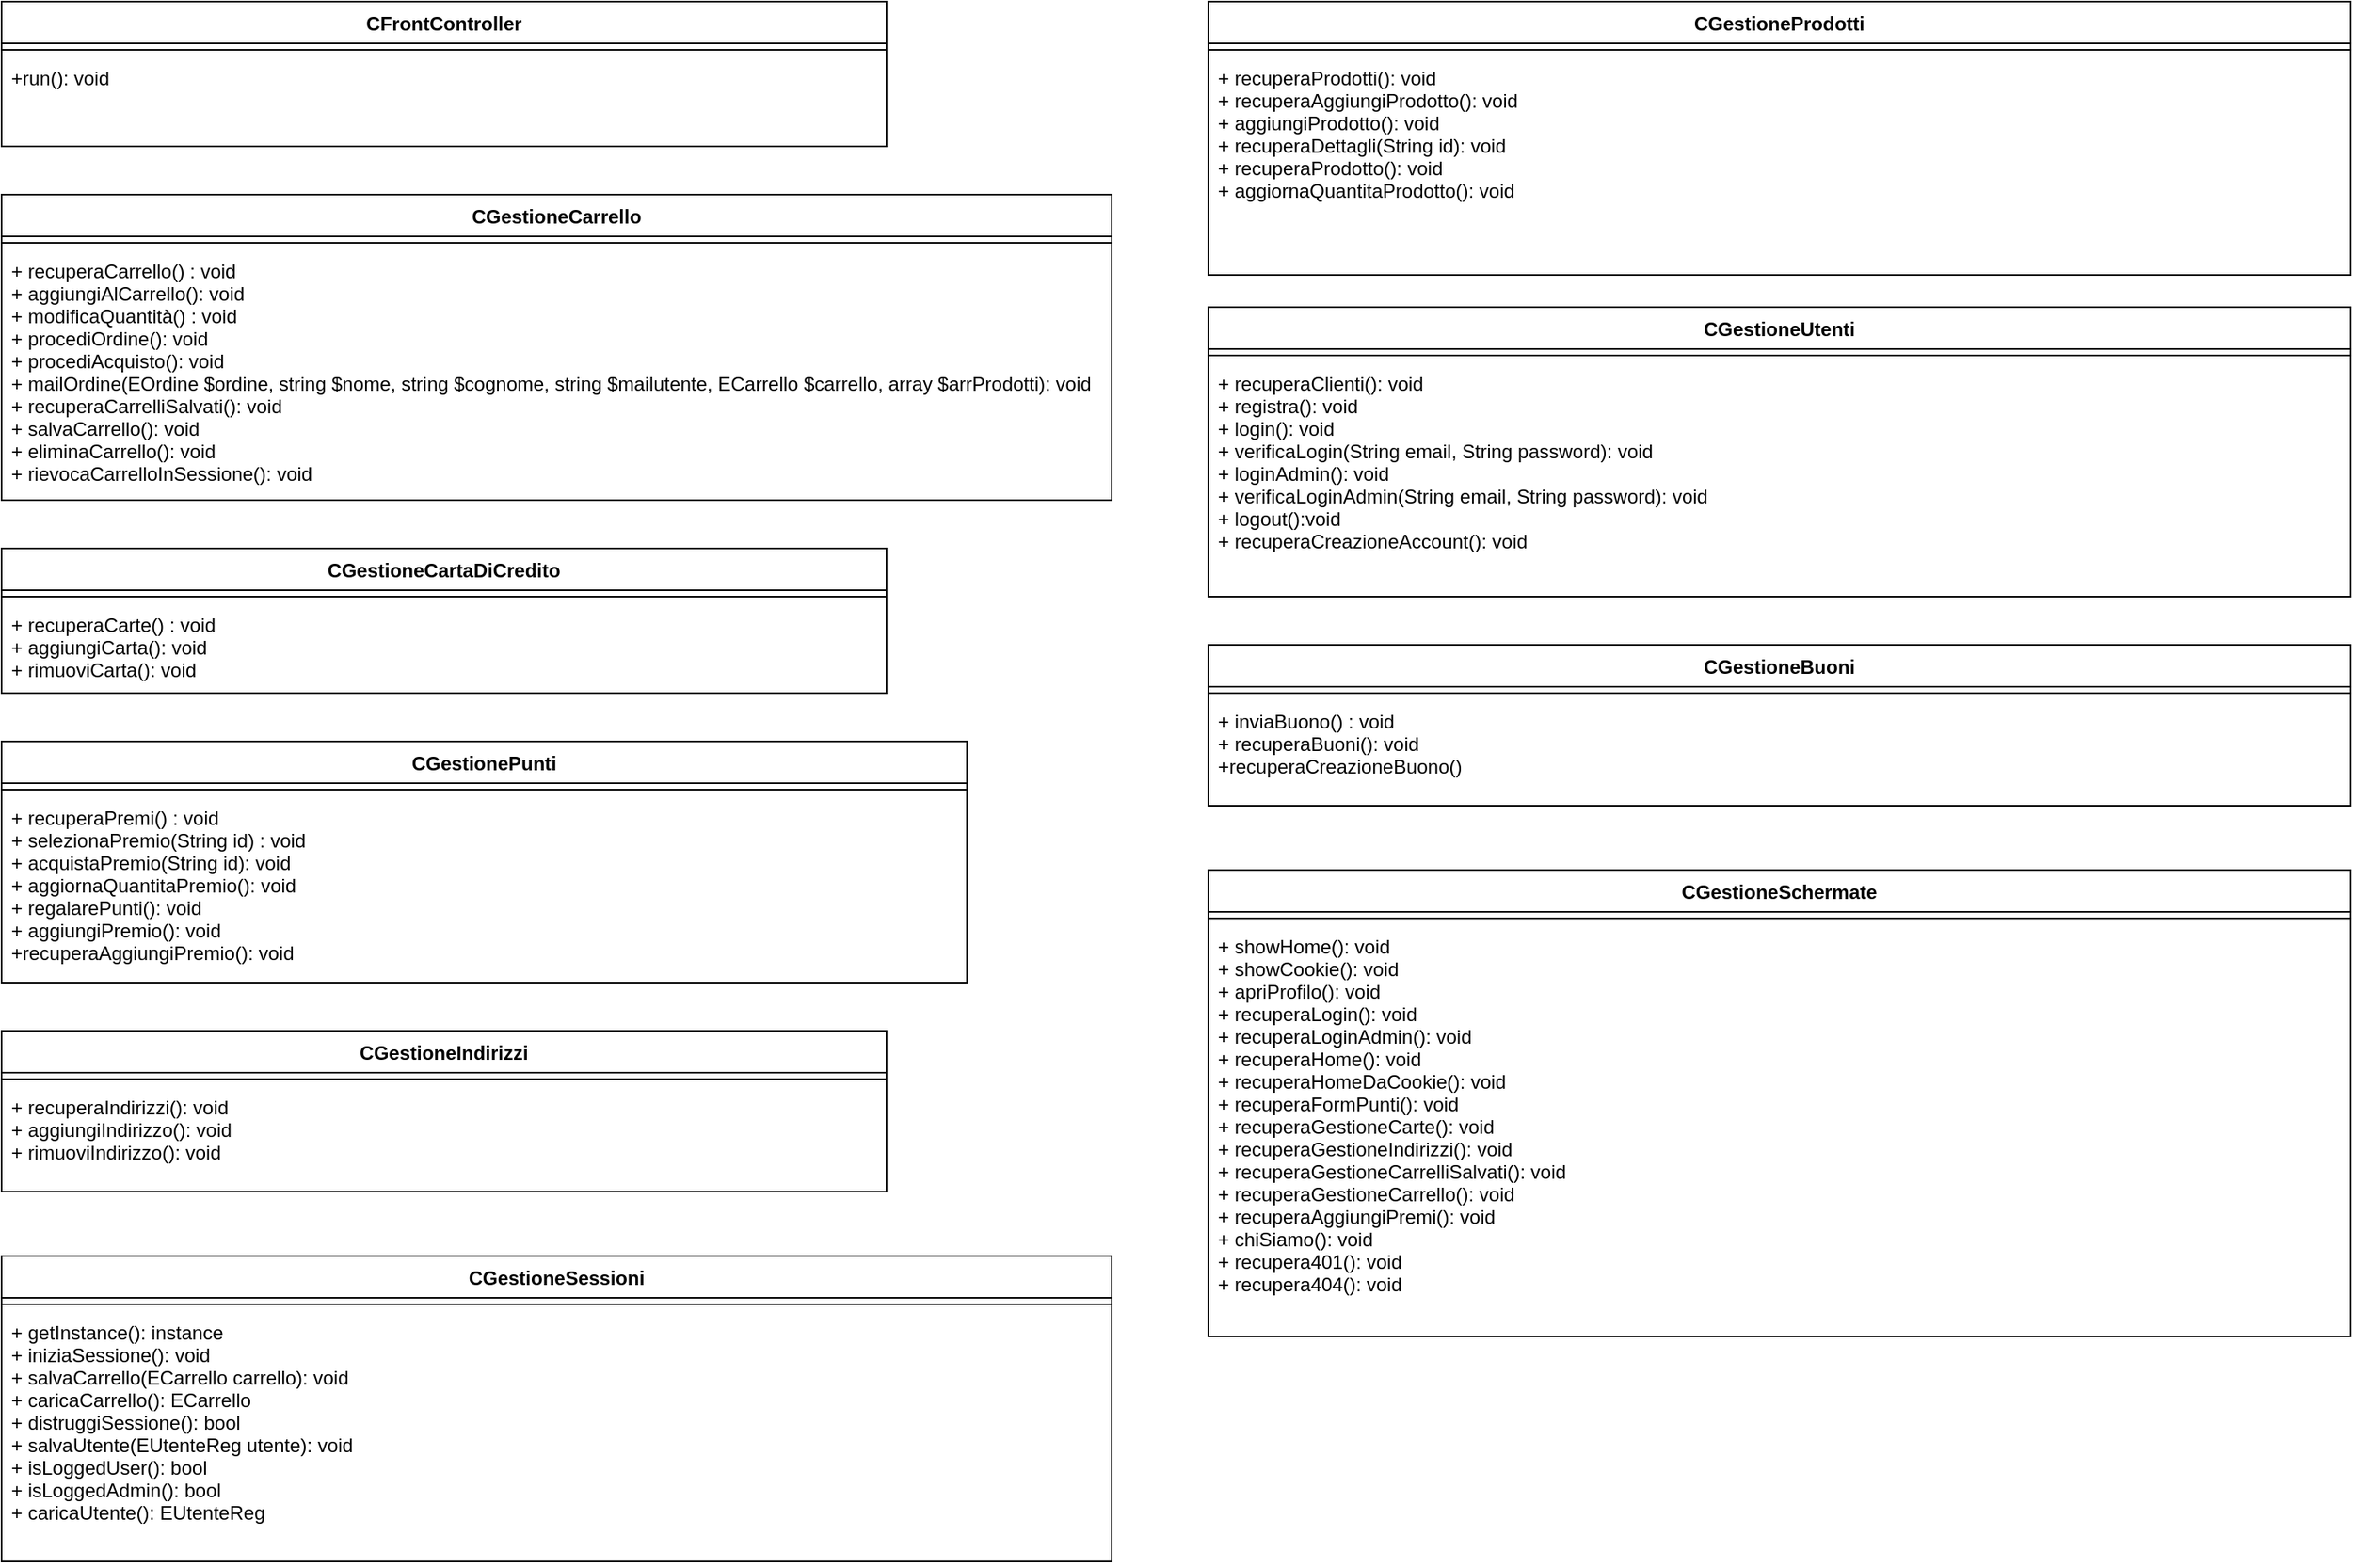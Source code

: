 <mxfile version="14.6.13" type="device"><diagram id="lhzLBeUm8Wvk3k8_n65S" name="Pagina-1"><mxGraphModel dx="1932" dy="1974" grid="1" gridSize="10" guides="1" tooltips="1" connect="1" arrows="1" fold="1" page="1" pageScale="1" pageWidth="827" pageHeight="1169" math="0" shadow="0"><root><mxCell id="0"/><mxCell id="1" parent="0"/><mxCell id="4fCuLbovst42C3iiFz0j-1" value="CFrontController" style="swimlane;fontStyle=1;align=center;verticalAlign=top;childLayout=stackLayout;horizontal=1;startSize=26;horizontalStack=0;resizeParent=1;resizeParentMax=0;resizeLast=0;collapsible=1;marginBottom=0;" parent="1" vertex="1"><mxGeometry x="-720" y="-170" width="550" height="90" as="geometry"/></mxCell><mxCell id="4fCuLbovst42C3iiFz0j-2" value="" style="line;strokeWidth=1;fillColor=none;align=left;verticalAlign=middle;spacingTop=-1;spacingLeft=3;spacingRight=3;rotatable=0;labelPosition=right;points=[];portConstraint=eastwest;" parent="4fCuLbovst42C3iiFz0j-1" vertex="1"><mxGeometry y="26" width="550" height="8" as="geometry"/></mxCell><mxCell id="4fCuLbovst42C3iiFz0j-3" value="+run(): void" style="text;strokeColor=none;fillColor=none;align=left;verticalAlign=top;spacingLeft=4;spacingRight=4;overflow=hidden;rotatable=0;points=[[0,0.5],[1,0.5]];portConstraint=eastwest;" parent="4fCuLbovst42C3iiFz0j-1" vertex="1"><mxGeometry y="34" width="550" height="56" as="geometry"/></mxCell><mxCell id="4fCuLbovst42C3iiFz0j-14" value="CGestionePunti" style="swimlane;fontStyle=1;align=center;verticalAlign=top;childLayout=stackLayout;horizontal=1;startSize=26;horizontalStack=0;resizeParent=1;resizeParentMax=0;resizeLast=0;collapsible=1;marginBottom=0;" parent="1" vertex="1"><mxGeometry x="-720" y="290" width="600" height="150" as="geometry"/></mxCell><mxCell id="4fCuLbovst42C3iiFz0j-15" value="" style="line;strokeWidth=1;fillColor=none;align=left;verticalAlign=middle;spacingTop=-1;spacingLeft=3;spacingRight=3;rotatable=0;labelPosition=right;points=[];portConstraint=eastwest;" parent="4fCuLbovst42C3iiFz0j-14" vertex="1"><mxGeometry y="26" width="600" height="8" as="geometry"/></mxCell><mxCell id="4fCuLbovst42C3iiFz0j-16" value="+ recuperaPremi() : void&#10;+ selezionaPremio(String id) : void&#10;+ acquistaPremio(String id): void&#10;+ aggiornaQuantitaPremio(): void&#10;+ regalarePunti(): void  &#10;+ aggiungiPremio(): void&#10;+recuperaAggiungiPremio(): void" style="text;strokeColor=none;fillColor=none;align=left;verticalAlign=top;spacingLeft=4;spacingRight=4;overflow=hidden;rotatable=0;points=[[0,0.5],[1,0.5]];portConstraint=eastwest;" parent="4fCuLbovst42C3iiFz0j-14" vertex="1"><mxGeometry y="34" width="600" height="116" as="geometry"/></mxCell><mxCell id="4fCuLbovst42C3iiFz0j-17" value="CGestioneCartaDiCredito" style="swimlane;fontStyle=1;align=center;verticalAlign=top;childLayout=stackLayout;horizontal=1;startSize=26;horizontalStack=0;resizeParent=1;resizeParentMax=0;resizeLast=0;collapsible=1;marginBottom=0;" parent="1" vertex="1"><mxGeometry x="-720" y="170" width="550" height="90" as="geometry"/></mxCell><mxCell id="4fCuLbovst42C3iiFz0j-18" value="" style="line;strokeWidth=1;fillColor=none;align=left;verticalAlign=middle;spacingTop=-1;spacingLeft=3;spacingRight=3;rotatable=0;labelPosition=right;points=[];portConstraint=eastwest;" parent="4fCuLbovst42C3iiFz0j-17" vertex="1"><mxGeometry y="26" width="550" height="8" as="geometry"/></mxCell><mxCell id="4fCuLbovst42C3iiFz0j-19" value="+ recuperaCarte() : void&#10;+ aggiungiCarta(): void&#10;+ rimuoviCarta(): void" style="text;strokeColor=none;fillColor=none;align=left;verticalAlign=top;spacingLeft=4;spacingRight=4;overflow=hidden;rotatable=0;points=[[0,0.5],[1,0.5]];portConstraint=eastwest;" parent="4fCuLbovst42C3iiFz0j-17" vertex="1"><mxGeometry y="34" width="550" height="56" as="geometry"/></mxCell><mxCell id="4fCuLbovst42C3iiFz0j-23" value="CGestioneIndirizzi" style="swimlane;fontStyle=1;align=center;verticalAlign=top;childLayout=stackLayout;horizontal=1;startSize=26;horizontalStack=0;resizeParent=1;resizeParentMax=0;resizeLast=0;collapsible=1;marginBottom=0;" parent="1" vertex="1"><mxGeometry x="-720" y="470" width="550" height="100" as="geometry"/></mxCell><mxCell id="4fCuLbovst42C3iiFz0j-24" value="" style="line;strokeWidth=1;fillColor=none;align=left;verticalAlign=middle;spacingTop=-1;spacingLeft=3;spacingRight=3;rotatable=0;labelPosition=right;points=[];portConstraint=eastwest;" parent="4fCuLbovst42C3iiFz0j-23" vertex="1"><mxGeometry y="26" width="550" height="8" as="geometry"/></mxCell><mxCell id="4fCuLbovst42C3iiFz0j-25" value="+ recuperaIndirizzi(): void&#10;+ aggiungiIndirizzo(): void&#10;+ rimuoviIndirizzo(): void" style="text;strokeColor=none;fillColor=none;align=left;verticalAlign=top;spacingLeft=4;spacingRight=4;overflow=hidden;rotatable=0;points=[[0,0.5],[1,0.5]];portConstraint=eastwest;" parent="4fCuLbovst42C3iiFz0j-23" vertex="1"><mxGeometry y="34" width="550" height="66" as="geometry"/></mxCell><mxCell id="4fCuLbovst42C3iiFz0j-41" value="CGestioneCarrello" style="swimlane;fontStyle=1;align=center;verticalAlign=top;childLayout=stackLayout;horizontal=1;startSize=26;horizontalStack=0;resizeParent=1;resizeParentMax=0;resizeLast=0;collapsible=1;marginBottom=0;" parent="1" vertex="1"><mxGeometry x="-720" y="-50" width="690" height="190" as="geometry"/></mxCell><mxCell id="4fCuLbovst42C3iiFz0j-42" value="" style="line;strokeWidth=1;fillColor=none;align=left;verticalAlign=middle;spacingTop=-1;spacingLeft=3;spacingRight=3;rotatable=0;labelPosition=right;points=[];portConstraint=eastwest;" parent="4fCuLbovst42C3iiFz0j-41" vertex="1"><mxGeometry y="26" width="690" height="8" as="geometry"/></mxCell><mxCell id="4fCuLbovst42C3iiFz0j-43" value="+ recuperaCarrello() : void&#10;+ aggiungiAlCarrello(): void&#10;+ modificaQuantità() : void&#10;+ procediOrdine(): void&#10;+ procediAcquisto(): void&#10;+ mailOrdine(EOrdine $ordine, string $nome, string $cognome, string $mailutente, ECarrello $carrello, array $arrProdotti): void&#10;+ recuperaCarrelliSalvati(): void&#10;+ salvaCarrello(): void&#10;+ eliminaCarrello(): void&#10;+ rievocaCarrelloInSessione(): void" style="text;strokeColor=none;fillColor=none;align=left;verticalAlign=top;spacingLeft=4;spacingRight=4;overflow=hidden;rotatable=0;points=[[0,0.5],[1,0.5]];portConstraint=eastwest;" parent="4fCuLbovst42C3iiFz0j-41" vertex="1"><mxGeometry y="34" width="690" height="156" as="geometry"/></mxCell><mxCell id="4fCuLbovst42C3iiFz0j-50" value="CGestioneProdotti" style="swimlane;fontStyle=1;align=center;verticalAlign=top;childLayout=stackLayout;horizontal=1;startSize=26;horizontalStack=0;resizeParent=1;resizeParentMax=0;resizeLast=0;collapsible=1;marginBottom=0;" parent="1" vertex="1"><mxGeometry x="30" y="-170" width="710" height="170" as="geometry"/></mxCell><mxCell id="4fCuLbovst42C3iiFz0j-51" value="" style="line;strokeWidth=1;fillColor=none;align=left;verticalAlign=middle;spacingTop=-1;spacingLeft=3;spacingRight=3;rotatable=0;labelPosition=right;points=[];portConstraint=eastwest;" parent="4fCuLbovst42C3iiFz0j-50" vertex="1"><mxGeometry y="26" width="710" height="8" as="geometry"/></mxCell><mxCell id="4fCuLbovst42C3iiFz0j-52" value="+ recuperaProdotti(): void&#10;+ recuperaAggiungiProdotto(): void&#10;+ aggiungiProdotto(): void&#10;+ recuperaDettagli(String id): void&#10;+ recuperaProdotto(): void&#10;+ aggiornaQuantitaProdotto(): void" style="text;strokeColor=none;fillColor=none;align=left;verticalAlign=top;spacingLeft=4;spacingRight=4;overflow=hidden;rotatable=0;points=[[0,0.5],[1,0.5]];portConstraint=eastwest;" parent="4fCuLbovst42C3iiFz0j-50" vertex="1"><mxGeometry y="34" width="710" height="136" as="geometry"/></mxCell><mxCell id="4fCuLbovst42C3iiFz0j-60" value="CGestioneBuoni" style="swimlane;fontStyle=1;align=center;verticalAlign=top;childLayout=stackLayout;horizontal=1;startSize=26;horizontalStack=0;resizeParent=1;resizeParentMax=0;resizeLast=0;collapsible=1;marginBottom=0;" parent="1" vertex="1"><mxGeometry x="30" y="230" width="710" height="100" as="geometry"/></mxCell><mxCell id="4fCuLbovst42C3iiFz0j-61" value="" style="line;strokeWidth=1;fillColor=none;align=left;verticalAlign=middle;spacingTop=-1;spacingLeft=3;spacingRight=3;rotatable=0;labelPosition=right;points=[];portConstraint=eastwest;" parent="4fCuLbovst42C3iiFz0j-60" vertex="1"><mxGeometry y="26" width="710" height="8" as="geometry"/></mxCell><mxCell id="4fCuLbovst42C3iiFz0j-62" value="+ inviaBuono() : void&#10;+ recuperaBuoni(): void&#10;+recuperaCreazioneBuono()" style="text;strokeColor=none;fillColor=none;align=left;verticalAlign=top;spacingLeft=4;spacingRight=4;overflow=hidden;rotatable=0;points=[[0,0.5],[1,0.5]];portConstraint=eastwest;" parent="4fCuLbovst42C3iiFz0j-60" vertex="1"><mxGeometry y="34" width="710" height="66" as="geometry"/></mxCell><mxCell id="xmkE3_aKrSSR-ZVhg_d1-1" value="CGestioneSchermate" style="swimlane;fontStyle=1;align=center;verticalAlign=top;childLayout=stackLayout;horizontal=1;startSize=26;horizontalStack=0;resizeParent=1;resizeParentMax=0;resizeLast=0;collapsible=1;marginBottom=0;" parent="1" vertex="1"><mxGeometry x="30" y="370" width="710" height="290" as="geometry"/></mxCell><mxCell id="xmkE3_aKrSSR-ZVhg_d1-2" value="" style="line;strokeWidth=1;fillColor=none;align=left;verticalAlign=middle;spacingTop=-1;spacingLeft=3;spacingRight=3;rotatable=0;labelPosition=right;points=[];portConstraint=eastwest;" parent="xmkE3_aKrSSR-ZVhg_d1-1" vertex="1"><mxGeometry y="26" width="710" height="8" as="geometry"/></mxCell><mxCell id="xmkE3_aKrSSR-ZVhg_d1-3" value="+ showHome(): void&#10;+ showCookie(): void&#10;+ apriProfilo(): void&#10;+ recuperaLogin(): void&#10;+ recuperaLoginAdmin(): void&#10;+ recuperaHome(): void&#10;+ recuperaHomeDaCookie(): void&#10;+ recuperaFormPunti(): void&#10;+ recuperaGestioneCarte(): void&#10;+ recuperaGestioneIndirizzi(): void&#10;+ recuperaGestioneCarrelliSalvati(): void&#10;+ recuperaGestioneCarrello(): void&#10;+ recuperaAggiungiPremi(): void&#10;+ chiSiamo(): void&#10;+ recupera401(): void&#10;+ recupera404(): void" style="text;strokeColor=none;fillColor=none;align=left;verticalAlign=top;spacingLeft=4;spacingRight=4;overflow=hidden;rotatable=0;points=[[0,0.5],[1,0.5]];portConstraint=eastwest;" parent="xmkE3_aKrSSR-ZVhg_d1-1" vertex="1"><mxGeometry y="34" width="710" height="256" as="geometry"/></mxCell><mxCell id="apiXKwtgBQ-YOA4jOFiP-1" value="CGestioneUtenti" style="swimlane;fontStyle=1;align=center;verticalAlign=top;childLayout=stackLayout;horizontal=1;startSize=26;horizontalStack=0;resizeParent=1;resizeParentMax=0;resizeLast=0;collapsible=1;marginBottom=0;" parent="1" vertex="1"><mxGeometry x="30" y="20" width="710" height="180" as="geometry"/></mxCell><mxCell id="apiXKwtgBQ-YOA4jOFiP-2" value="" style="line;strokeWidth=1;fillColor=none;align=left;verticalAlign=middle;spacingTop=-1;spacingLeft=3;spacingRight=3;rotatable=0;labelPosition=right;points=[];portConstraint=eastwest;" parent="apiXKwtgBQ-YOA4jOFiP-1" vertex="1"><mxGeometry y="26" width="710" height="8" as="geometry"/></mxCell><mxCell id="apiXKwtgBQ-YOA4jOFiP-3" value="+ recuperaClienti(): void&#10;+ registra(): void&#10;+ login(): void&#10;+ verificaLogin(String email, String password): void&#10;+ loginAdmin(): void&#10;+ verificaLoginAdmin(String email, String password): void&#10;+ logout():void&#10;+ recuperaCreazioneAccount(): void" style="text;strokeColor=none;fillColor=none;align=left;verticalAlign=top;spacingLeft=4;spacingRight=4;overflow=hidden;rotatable=0;points=[[0,0.5],[1,0.5]];portConstraint=eastwest;" parent="apiXKwtgBQ-YOA4jOFiP-1" vertex="1"><mxGeometry y="34" width="710" height="146" as="geometry"/></mxCell><mxCell id="3M_fC99kZfVYIOrE3D9s-1" value="CGestioneSessioni" style="swimlane;fontStyle=1;align=center;verticalAlign=top;childLayout=stackLayout;horizontal=1;startSize=26;horizontalStack=0;resizeParent=1;resizeParentMax=0;resizeLast=0;collapsible=1;marginBottom=0;" parent="1" vertex="1"><mxGeometry x="-720" y="610" width="690" height="190" as="geometry"/></mxCell><mxCell id="3M_fC99kZfVYIOrE3D9s-2" value="" style="line;strokeWidth=1;fillColor=none;align=left;verticalAlign=middle;spacingTop=-1;spacingLeft=3;spacingRight=3;rotatable=0;labelPosition=right;points=[];portConstraint=eastwest;" parent="3M_fC99kZfVYIOrE3D9s-1" vertex="1"><mxGeometry y="26" width="690" height="8" as="geometry"/></mxCell><mxCell id="3M_fC99kZfVYIOrE3D9s-3" value="+ getInstance(): instance&#10;+ iniziaSessione(): void&#10;+ salvaCarrello(ECarrello carrello): void&#10;+ caricaCarrello(): ECarrello&#10;+ distruggiSessione(): bool&#10;+ salvaUtente(EUtenteReg utente): void&#10;+ isLoggedUser(): bool&#10;+ isLoggedAdmin(): bool&#10;+ caricaUtente(): EUtenteReg" style="text;strokeColor=none;fillColor=none;align=left;verticalAlign=top;spacingLeft=4;spacingRight=4;overflow=hidden;rotatable=0;points=[[0,0.5],[1,0.5]];portConstraint=eastwest;" parent="3M_fC99kZfVYIOrE3D9s-1" vertex="1"><mxGeometry y="34" width="690" height="156" as="geometry"/></mxCell></root></mxGraphModel></diagram></mxfile>